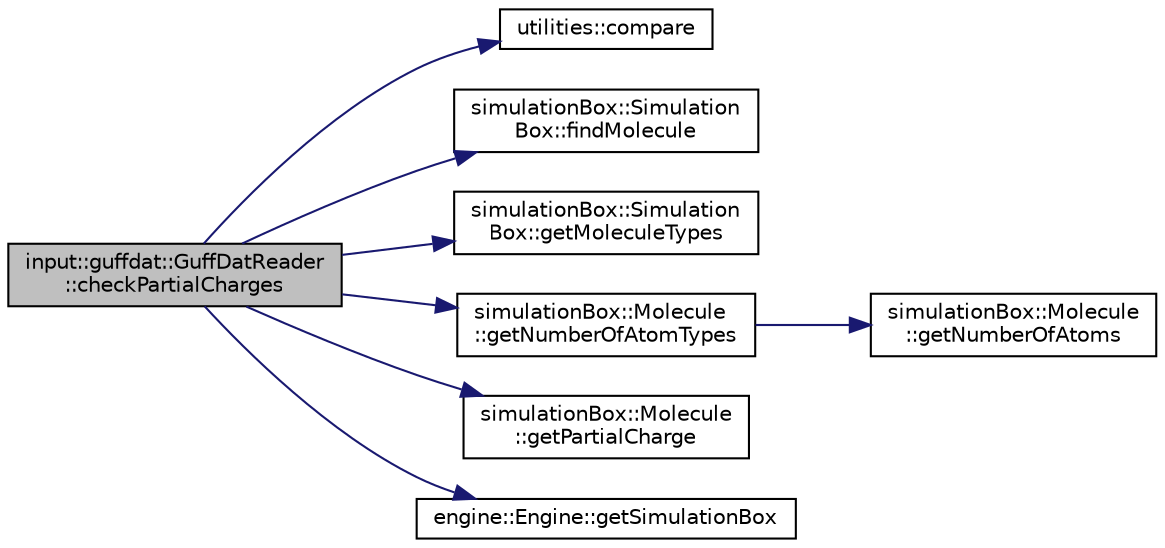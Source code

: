 digraph "input::guffdat::GuffDatReader::checkPartialCharges"
{
 // LATEX_PDF_SIZE
  edge [fontname="Helvetica",fontsize="10",labelfontname="Helvetica",labelfontsize="10"];
  node [fontname="Helvetica",fontsize="10",shape=record];
  rankdir="LR";
  Node1 [label="input::guffdat::GuffDatReader\l::checkPartialCharges",height=0.2,width=0.4,color="black", fillcolor="grey75", style="filled", fontcolor="black",tooltip="checks if the partial charges are in accordance with all guff.dat entries."];
  Node1 -> Node2 [color="midnightblue",fontsize="10",style="solid",fontname="Helvetica"];
  Node2 [label="utilities::compare",height=0.2,width=0.4,color="black", fillcolor="white", style="filled",URL="$namespaceutilities.html#a75a5e0be584b7582c071ad017aec32a1",tooltip="compares two numbers with a tolerance"];
  Node1 -> Node3 [color="midnightblue",fontsize="10",style="solid",fontname="Helvetica"];
  Node3 [label="simulationBox::Simulation\lBox::findMolecule",height=0.2,width=0.4,color="black", fillcolor="white", style="filled",URL="$classsimulationBox_1_1SimulationBox.html#a98d476cd510fc515e1b674002c63abdd",tooltip="finds molecule by moleculeType if (size_t)"];
  Node1 -> Node4 [color="midnightblue",fontsize="10",style="solid",fontname="Helvetica"];
  Node4 [label="simulationBox::Simulation\lBox::getMoleculeTypes",height=0.2,width=0.4,color="black", fillcolor="white", style="filled",URL="$classsimulationBox_1_1SimulationBox.html#add72a043d0b7f2254c69a3be05d3ad08",tooltip=" "];
  Node1 -> Node5 [color="midnightblue",fontsize="10",style="solid",fontname="Helvetica"];
  Node5 [label="simulationBox::Molecule\l::getNumberOfAtomTypes",height=0.2,width=0.4,color="black", fillcolor="white", style="filled",URL="$classsimulationBox_1_1Molecule.html#a71a9bec65481c66ddc478d8f0e7114ea",tooltip="finds number of different atom types in molecule"];
  Node5 -> Node6 [color="midnightblue",fontsize="10",style="solid",fontname="Helvetica"];
  Node6 [label="simulationBox::Molecule\l::getNumberOfAtoms",height=0.2,width=0.4,color="black", fillcolor="white", style="filled",URL="$classsimulationBox_1_1Molecule.html#ab869b1858dcc27892ea025c9e9ff0892",tooltip=" "];
  Node1 -> Node7 [color="midnightblue",fontsize="10",style="solid",fontname="Helvetica"];
  Node7 [label="simulationBox::Molecule\l::getPartialCharge",height=0.2,width=0.4,color="black", fillcolor="white", style="filled",URL="$classsimulationBox_1_1Molecule.html#ad3598918252f3cbb0c7f6113e2804751",tooltip=" "];
  Node1 -> Node8 [color="midnightblue",fontsize="10",style="solid",fontname="Helvetica"];
  Node8 [label="engine::Engine::getSimulationBox",height=0.2,width=0.4,color="black", fillcolor="white", style="filled",URL="$classengine_1_1Engine.html#ace473cd47266e64aee716132e724bfbc",tooltip=" "];
}
